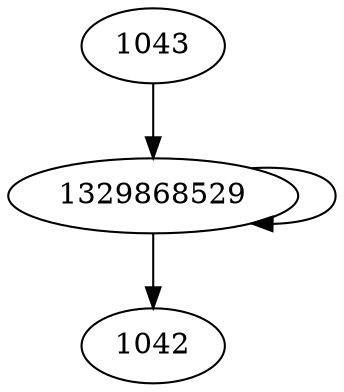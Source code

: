 digraph  {
1329868529;
1042;
1043;
1329868529 -> 1042;
1329868529 -> 1329868529;
1043 -> 1329868529;
}
